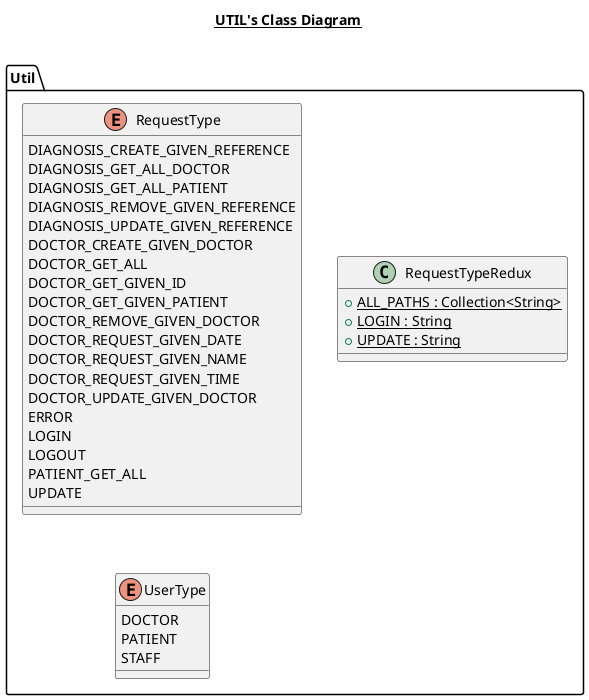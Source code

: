 @startuml

title __UTIL's Class Diagram__\n

  namespace Util {
    enum RequestType {
      DIAGNOSIS_CREATE_GIVEN_REFERENCE
      DIAGNOSIS_GET_ALL_DOCTOR
      DIAGNOSIS_GET_ALL_PATIENT
      DIAGNOSIS_REMOVE_GIVEN_REFERENCE
      DIAGNOSIS_UPDATE_GIVEN_REFERENCE
      DOCTOR_CREATE_GIVEN_DOCTOR
      DOCTOR_GET_ALL
      DOCTOR_GET_GIVEN_ID
      DOCTOR_GET_GIVEN_PATIENT
      DOCTOR_REMOVE_GIVEN_DOCTOR
      DOCTOR_REQUEST_GIVEN_DATE
      DOCTOR_REQUEST_GIVEN_NAME
      DOCTOR_REQUEST_GIVEN_TIME
      DOCTOR_UPDATE_GIVEN_DOCTOR
      ERROR
      LOGIN
      LOGOUT
      PATIENT_GET_ALL
      UPDATE
    }
  }
  

  namespace Util {
    class Util.RequestTypeRedux {
        {static} + ALL_PATHS : Collection<String>
        {static} + LOGIN : String
        {static} + UPDATE : String
    }
  }
  

  namespace Util {
    enum UserType {
      DOCTOR
      PATIENT
      STAFF
    }
  }


@enduml
